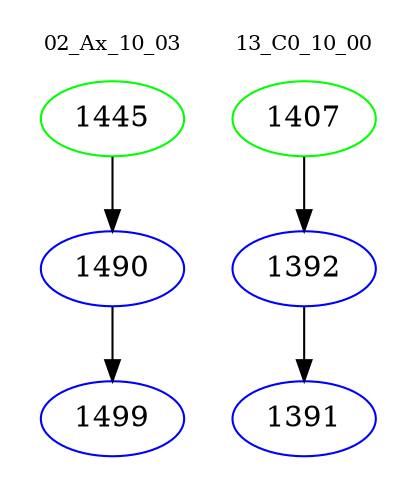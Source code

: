 digraph{
subgraph cluster_0 {
color = white
label = "02_Ax_10_03";
fontsize=10;
T0_1445 [label="1445", color="green"]
T0_1445 -> T0_1490 [color="black"]
T0_1490 [label="1490", color="blue"]
T0_1490 -> T0_1499 [color="black"]
T0_1499 [label="1499", color="blue"]
}
subgraph cluster_1 {
color = white
label = "13_C0_10_00";
fontsize=10;
T1_1407 [label="1407", color="green"]
T1_1407 -> T1_1392 [color="black"]
T1_1392 [label="1392", color="blue"]
T1_1392 -> T1_1391 [color="black"]
T1_1391 [label="1391", color="blue"]
}
}
